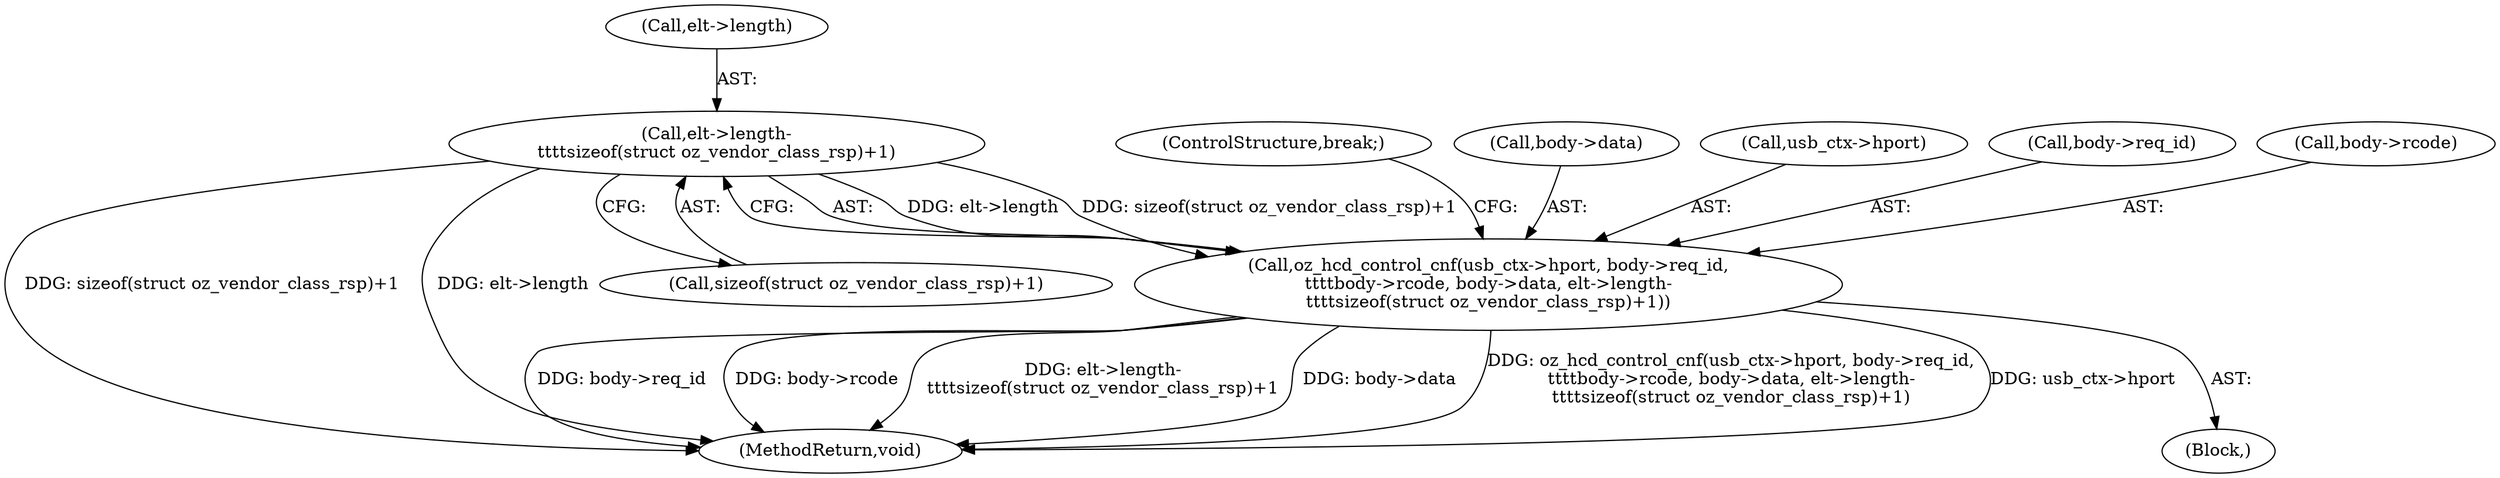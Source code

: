 digraph "0_linux_d114b9fe78c8d6fc6e70808c2092aa307c36dc8e@API" {
"1000305" [label="(Call,elt->length-\n\t\t\t\tsizeof(struct oz_vendor_class_rsp)+1)"];
"1000292" [label="(Call,oz_hcd_control_cnf(usb_ctx->hport, body->req_id,\n\t\t\t\tbody->rcode, body->data, elt->length-\n\t\t\t\tsizeof(struct oz_vendor_class_rsp)+1))"];
"1000313" [label="(ControlStructure,break;)"];
"1000309" [label="(Call,sizeof(struct oz_vendor_class_rsp)+1)"];
"1000302" [label="(Call,body->data)"];
"1000305" [label="(Call,elt->length-\n\t\t\t\tsizeof(struct oz_vendor_class_rsp)+1)"];
"1000293" [label="(Call,usb_ctx->hport)"];
"1000296" [label="(Call,body->req_id)"];
"1000292" [label="(Call,oz_hcd_control_cnf(usb_ctx->hport, body->req_id,\n\t\t\t\tbody->rcode, body->data, elt->length-\n\t\t\t\tsizeof(struct oz_vendor_class_rsp)+1))"];
"1000325" [label="(MethodReturn,void)"];
"1000285" [label="(Block,)"];
"1000306" [label="(Call,elt->length)"];
"1000299" [label="(Call,body->rcode)"];
"1000305" -> "1000292"  [label="AST: "];
"1000305" -> "1000309"  [label="CFG: "];
"1000306" -> "1000305"  [label="AST: "];
"1000309" -> "1000305"  [label="AST: "];
"1000292" -> "1000305"  [label="CFG: "];
"1000305" -> "1000325"  [label="DDG: sizeof(struct oz_vendor_class_rsp)+1"];
"1000305" -> "1000325"  [label="DDG: elt->length"];
"1000305" -> "1000292"  [label="DDG: elt->length"];
"1000305" -> "1000292"  [label="DDG: sizeof(struct oz_vendor_class_rsp)+1"];
"1000292" -> "1000285"  [label="AST: "];
"1000293" -> "1000292"  [label="AST: "];
"1000296" -> "1000292"  [label="AST: "];
"1000299" -> "1000292"  [label="AST: "];
"1000302" -> "1000292"  [label="AST: "];
"1000313" -> "1000292"  [label="CFG: "];
"1000292" -> "1000325"  [label="DDG: oz_hcd_control_cnf(usb_ctx->hport, body->req_id,\n\t\t\t\tbody->rcode, body->data, elt->length-\n\t\t\t\tsizeof(struct oz_vendor_class_rsp)+1)"];
"1000292" -> "1000325"  [label="DDG: usb_ctx->hport"];
"1000292" -> "1000325"  [label="DDG: body->req_id"];
"1000292" -> "1000325"  [label="DDG: body->rcode"];
"1000292" -> "1000325"  [label="DDG: elt->length-\n\t\t\t\tsizeof(struct oz_vendor_class_rsp)+1"];
"1000292" -> "1000325"  [label="DDG: body->data"];
}
